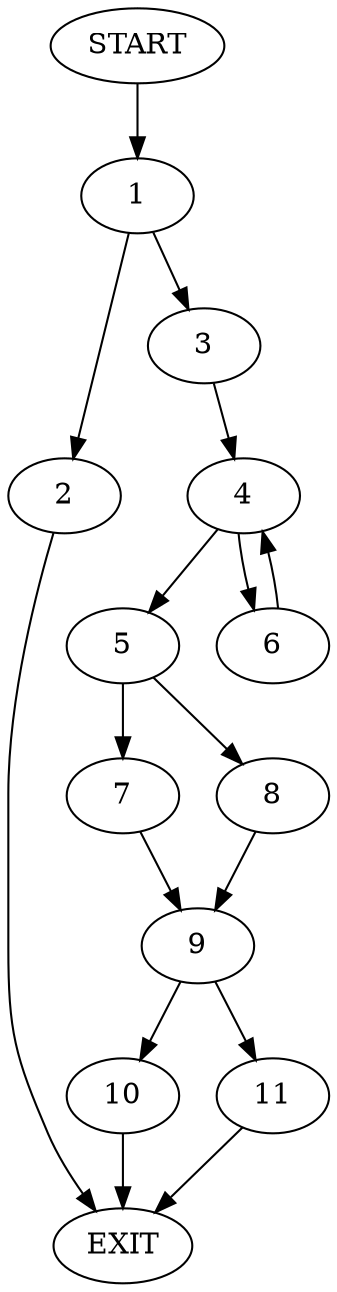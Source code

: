 digraph {
0 [label="START"]
12 [label="EXIT"]
0 -> 1
1 -> 2
1 -> 3
3 -> 4
2 -> 12
4 -> 5
4 -> 6
6 -> 4
5 -> 7
5 -> 8
7 -> 9
8 -> 9
9 -> 10
9 -> 11
11 -> 12
10 -> 12
}
